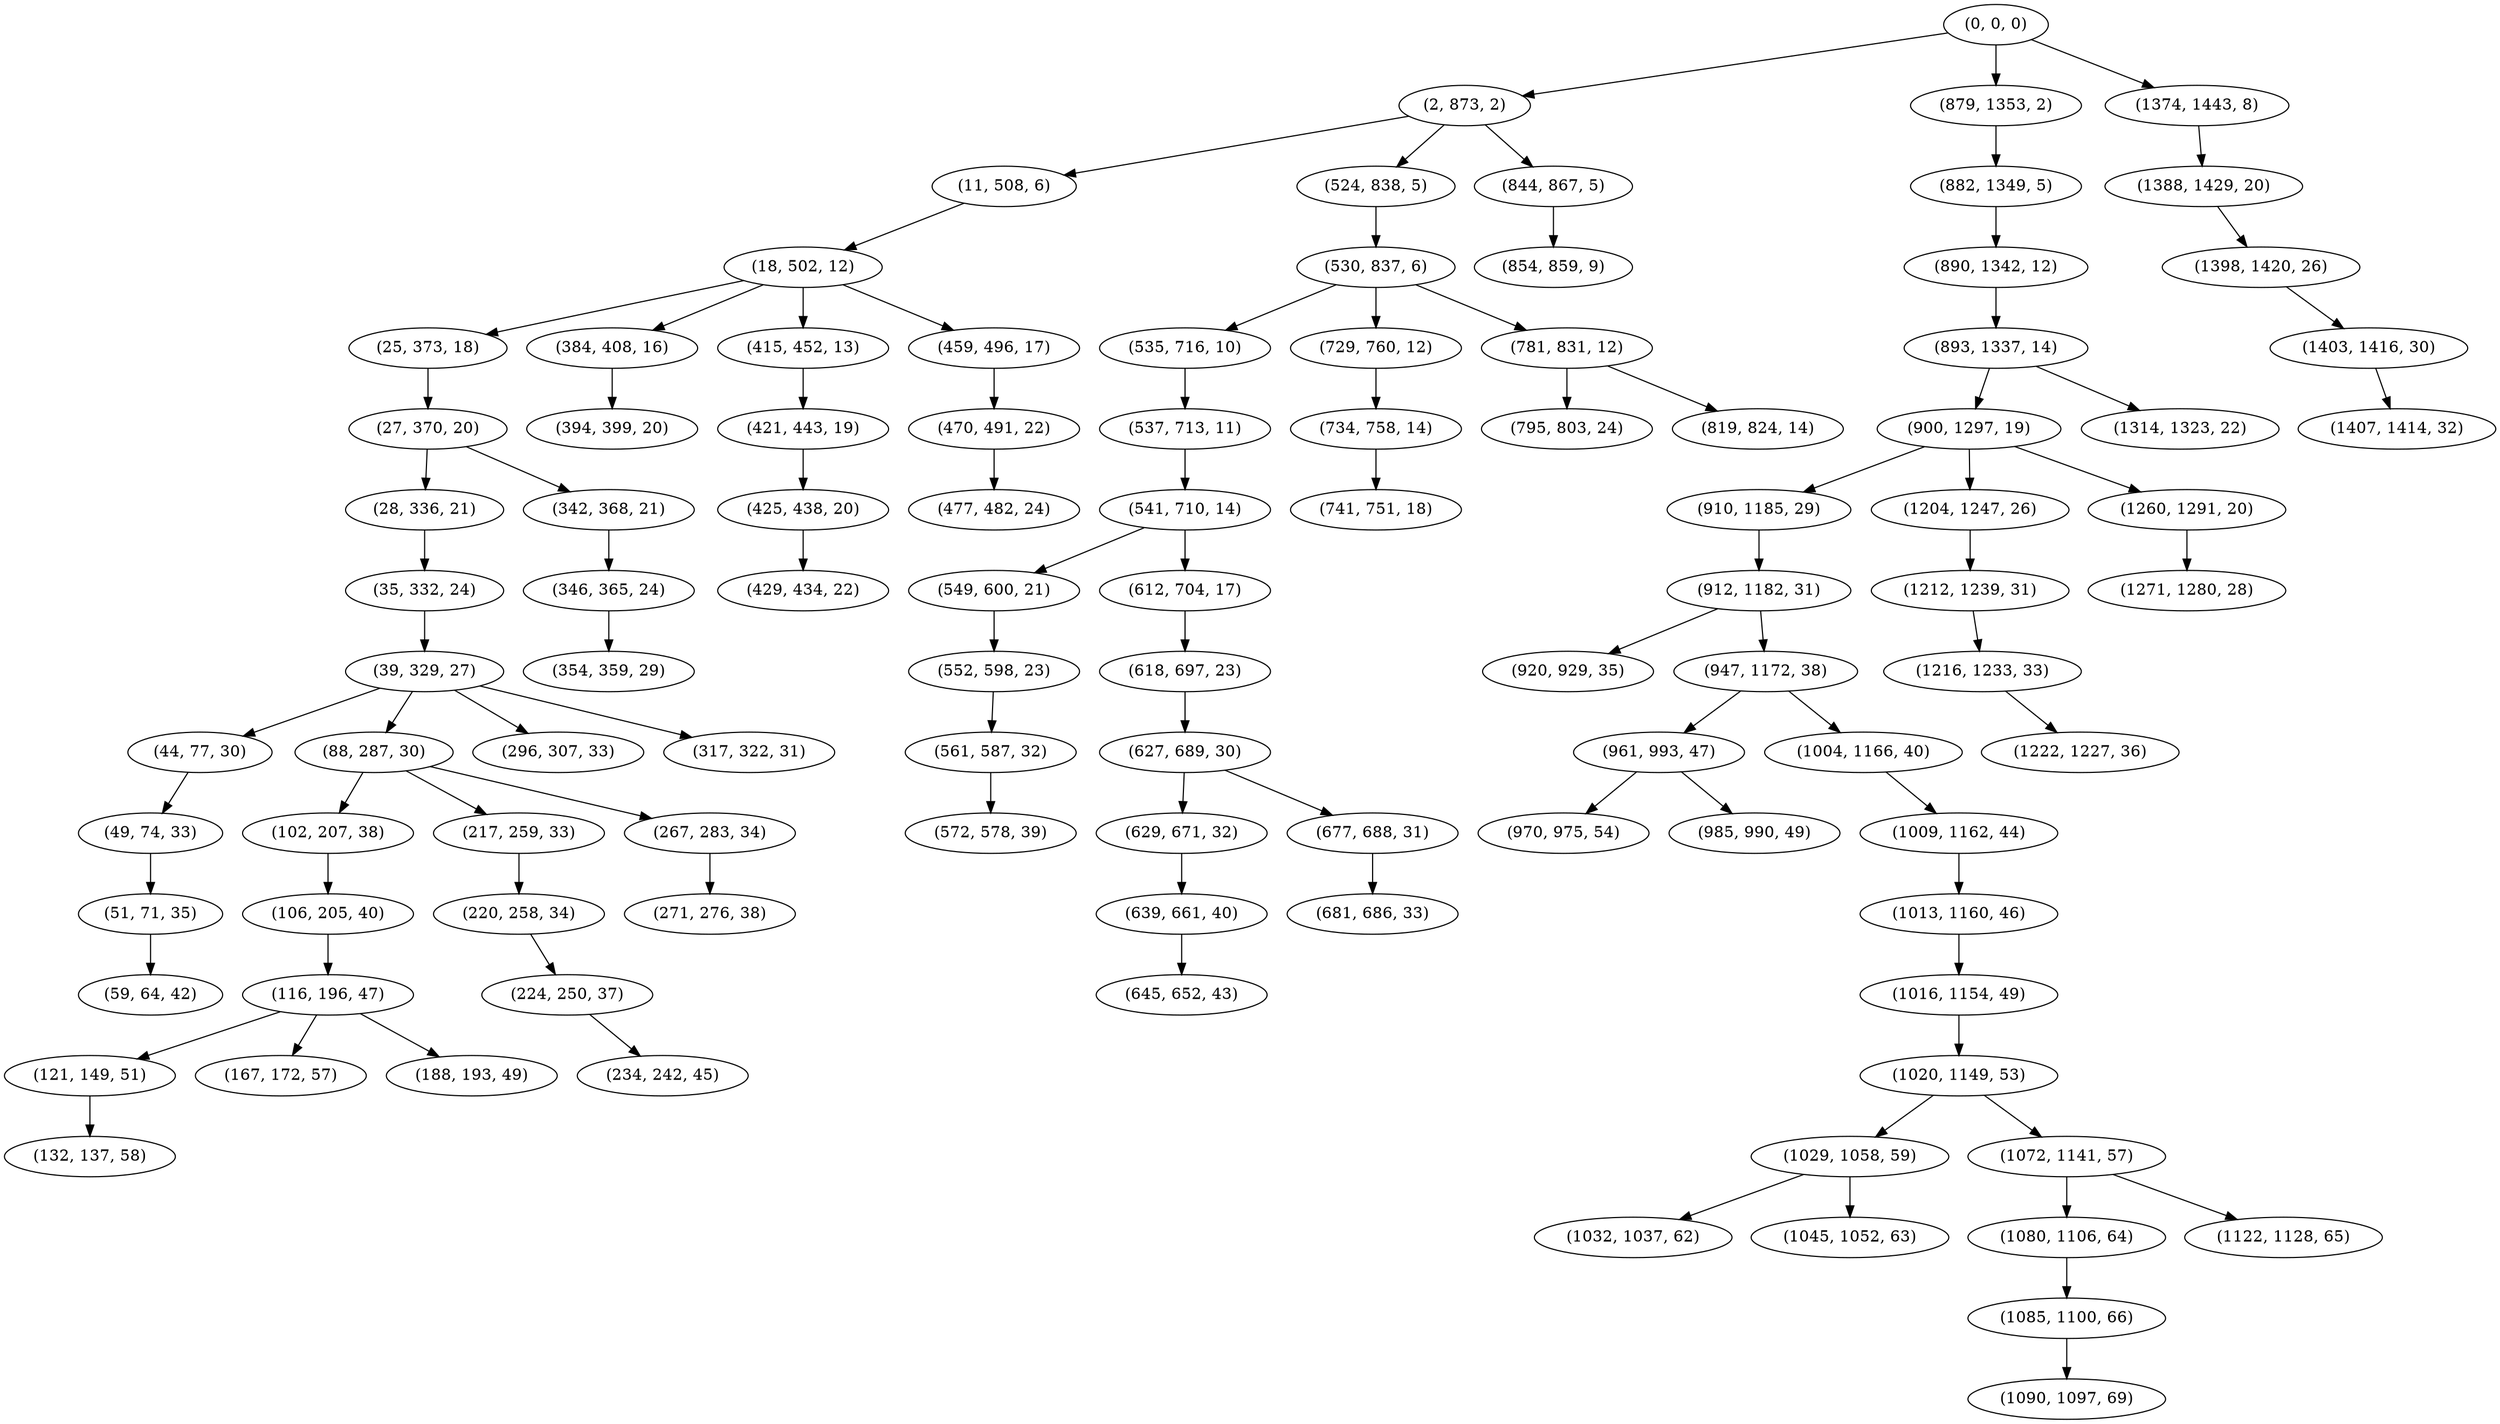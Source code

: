 digraph tree {
    "(0, 0, 0)";
    "(2, 873, 2)";
    "(11, 508, 6)";
    "(18, 502, 12)";
    "(25, 373, 18)";
    "(27, 370, 20)";
    "(28, 336, 21)";
    "(35, 332, 24)";
    "(39, 329, 27)";
    "(44, 77, 30)";
    "(49, 74, 33)";
    "(51, 71, 35)";
    "(59, 64, 42)";
    "(88, 287, 30)";
    "(102, 207, 38)";
    "(106, 205, 40)";
    "(116, 196, 47)";
    "(121, 149, 51)";
    "(132, 137, 58)";
    "(167, 172, 57)";
    "(188, 193, 49)";
    "(217, 259, 33)";
    "(220, 258, 34)";
    "(224, 250, 37)";
    "(234, 242, 45)";
    "(267, 283, 34)";
    "(271, 276, 38)";
    "(296, 307, 33)";
    "(317, 322, 31)";
    "(342, 368, 21)";
    "(346, 365, 24)";
    "(354, 359, 29)";
    "(384, 408, 16)";
    "(394, 399, 20)";
    "(415, 452, 13)";
    "(421, 443, 19)";
    "(425, 438, 20)";
    "(429, 434, 22)";
    "(459, 496, 17)";
    "(470, 491, 22)";
    "(477, 482, 24)";
    "(524, 838, 5)";
    "(530, 837, 6)";
    "(535, 716, 10)";
    "(537, 713, 11)";
    "(541, 710, 14)";
    "(549, 600, 21)";
    "(552, 598, 23)";
    "(561, 587, 32)";
    "(572, 578, 39)";
    "(612, 704, 17)";
    "(618, 697, 23)";
    "(627, 689, 30)";
    "(629, 671, 32)";
    "(639, 661, 40)";
    "(645, 652, 43)";
    "(677, 688, 31)";
    "(681, 686, 33)";
    "(729, 760, 12)";
    "(734, 758, 14)";
    "(741, 751, 18)";
    "(781, 831, 12)";
    "(795, 803, 24)";
    "(819, 824, 14)";
    "(844, 867, 5)";
    "(854, 859, 9)";
    "(879, 1353, 2)";
    "(882, 1349, 5)";
    "(890, 1342, 12)";
    "(893, 1337, 14)";
    "(900, 1297, 19)";
    "(910, 1185, 29)";
    "(912, 1182, 31)";
    "(920, 929, 35)";
    "(947, 1172, 38)";
    "(961, 993, 47)";
    "(970, 975, 54)";
    "(985, 990, 49)";
    "(1004, 1166, 40)";
    "(1009, 1162, 44)";
    "(1013, 1160, 46)";
    "(1016, 1154, 49)";
    "(1020, 1149, 53)";
    "(1029, 1058, 59)";
    "(1032, 1037, 62)";
    "(1045, 1052, 63)";
    "(1072, 1141, 57)";
    "(1080, 1106, 64)";
    "(1085, 1100, 66)";
    "(1090, 1097, 69)";
    "(1122, 1128, 65)";
    "(1204, 1247, 26)";
    "(1212, 1239, 31)";
    "(1216, 1233, 33)";
    "(1222, 1227, 36)";
    "(1260, 1291, 20)";
    "(1271, 1280, 28)";
    "(1314, 1323, 22)";
    "(1374, 1443, 8)";
    "(1388, 1429, 20)";
    "(1398, 1420, 26)";
    "(1403, 1416, 30)";
    "(1407, 1414, 32)";
    "(0, 0, 0)" -> "(2, 873, 2)";
    "(0, 0, 0)" -> "(879, 1353, 2)";
    "(0, 0, 0)" -> "(1374, 1443, 8)";
    "(2, 873, 2)" -> "(11, 508, 6)";
    "(2, 873, 2)" -> "(524, 838, 5)";
    "(2, 873, 2)" -> "(844, 867, 5)";
    "(11, 508, 6)" -> "(18, 502, 12)";
    "(18, 502, 12)" -> "(25, 373, 18)";
    "(18, 502, 12)" -> "(384, 408, 16)";
    "(18, 502, 12)" -> "(415, 452, 13)";
    "(18, 502, 12)" -> "(459, 496, 17)";
    "(25, 373, 18)" -> "(27, 370, 20)";
    "(27, 370, 20)" -> "(28, 336, 21)";
    "(27, 370, 20)" -> "(342, 368, 21)";
    "(28, 336, 21)" -> "(35, 332, 24)";
    "(35, 332, 24)" -> "(39, 329, 27)";
    "(39, 329, 27)" -> "(44, 77, 30)";
    "(39, 329, 27)" -> "(88, 287, 30)";
    "(39, 329, 27)" -> "(296, 307, 33)";
    "(39, 329, 27)" -> "(317, 322, 31)";
    "(44, 77, 30)" -> "(49, 74, 33)";
    "(49, 74, 33)" -> "(51, 71, 35)";
    "(51, 71, 35)" -> "(59, 64, 42)";
    "(88, 287, 30)" -> "(102, 207, 38)";
    "(88, 287, 30)" -> "(217, 259, 33)";
    "(88, 287, 30)" -> "(267, 283, 34)";
    "(102, 207, 38)" -> "(106, 205, 40)";
    "(106, 205, 40)" -> "(116, 196, 47)";
    "(116, 196, 47)" -> "(121, 149, 51)";
    "(116, 196, 47)" -> "(167, 172, 57)";
    "(116, 196, 47)" -> "(188, 193, 49)";
    "(121, 149, 51)" -> "(132, 137, 58)";
    "(217, 259, 33)" -> "(220, 258, 34)";
    "(220, 258, 34)" -> "(224, 250, 37)";
    "(224, 250, 37)" -> "(234, 242, 45)";
    "(267, 283, 34)" -> "(271, 276, 38)";
    "(342, 368, 21)" -> "(346, 365, 24)";
    "(346, 365, 24)" -> "(354, 359, 29)";
    "(384, 408, 16)" -> "(394, 399, 20)";
    "(415, 452, 13)" -> "(421, 443, 19)";
    "(421, 443, 19)" -> "(425, 438, 20)";
    "(425, 438, 20)" -> "(429, 434, 22)";
    "(459, 496, 17)" -> "(470, 491, 22)";
    "(470, 491, 22)" -> "(477, 482, 24)";
    "(524, 838, 5)" -> "(530, 837, 6)";
    "(530, 837, 6)" -> "(535, 716, 10)";
    "(530, 837, 6)" -> "(729, 760, 12)";
    "(530, 837, 6)" -> "(781, 831, 12)";
    "(535, 716, 10)" -> "(537, 713, 11)";
    "(537, 713, 11)" -> "(541, 710, 14)";
    "(541, 710, 14)" -> "(549, 600, 21)";
    "(541, 710, 14)" -> "(612, 704, 17)";
    "(549, 600, 21)" -> "(552, 598, 23)";
    "(552, 598, 23)" -> "(561, 587, 32)";
    "(561, 587, 32)" -> "(572, 578, 39)";
    "(612, 704, 17)" -> "(618, 697, 23)";
    "(618, 697, 23)" -> "(627, 689, 30)";
    "(627, 689, 30)" -> "(629, 671, 32)";
    "(627, 689, 30)" -> "(677, 688, 31)";
    "(629, 671, 32)" -> "(639, 661, 40)";
    "(639, 661, 40)" -> "(645, 652, 43)";
    "(677, 688, 31)" -> "(681, 686, 33)";
    "(729, 760, 12)" -> "(734, 758, 14)";
    "(734, 758, 14)" -> "(741, 751, 18)";
    "(781, 831, 12)" -> "(795, 803, 24)";
    "(781, 831, 12)" -> "(819, 824, 14)";
    "(844, 867, 5)" -> "(854, 859, 9)";
    "(879, 1353, 2)" -> "(882, 1349, 5)";
    "(882, 1349, 5)" -> "(890, 1342, 12)";
    "(890, 1342, 12)" -> "(893, 1337, 14)";
    "(893, 1337, 14)" -> "(900, 1297, 19)";
    "(893, 1337, 14)" -> "(1314, 1323, 22)";
    "(900, 1297, 19)" -> "(910, 1185, 29)";
    "(900, 1297, 19)" -> "(1204, 1247, 26)";
    "(900, 1297, 19)" -> "(1260, 1291, 20)";
    "(910, 1185, 29)" -> "(912, 1182, 31)";
    "(912, 1182, 31)" -> "(920, 929, 35)";
    "(912, 1182, 31)" -> "(947, 1172, 38)";
    "(947, 1172, 38)" -> "(961, 993, 47)";
    "(947, 1172, 38)" -> "(1004, 1166, 40)";
    "(961, 993, 47)" -> "(970, 975, 54)";
    "(961, 993, 47)" -> "(985, 990, 49)";
    "(1004, 1166, 40)" -> "(1009, 1162, 44)";
    "(1009, 1162, 44)" -> "(1013, 1160, 46)";
    "(1013, 1160, 46)" -> "(1016, 1154, 49)";
    "(1016, 1154, 49)" -> "(1020, 1149, 53)";
    "(1020, 1149, 53)" -> "(1029, 1058, 59)";
    "(1020, 1149, 53)" -> "(1072, 1141, 57)";
    "(1029, 1058, 59)" -> "(1032, 1037, 62)";
    "(1029, 1058, 59)" -> "(1045, 1052, 63)";
    "(1072, 1141, 57)" -> "(1080, 1106, 64)";
    "(1072, 1141, 57)" -> "(1122, 1128, 65)";
    "(1080, 1106, 64)" -> "(1085, 1100, 66)";
    "(1085, 1100, 66)" -> "(1090, 1097, 69)";
    "(1204, 1247, 26)" -> "(1212, 1239, 31)";
    "(1212, 1239, 31)" -> "(1216, 1233, 33)";
    "(1216, 1233, 33)" -> "(1222, 1227, 36)";
    "(1260, 1291, 20)" -> "(1271, 1280, 28)";
    "(1374, 1443, 8)" -> "(1388, 1429, 20)";
    "(1388, 1429, 20)" -> "(1398, 1420, 26)";
    "(1398, 1420, 26)" -> "(1403, 1416, 30)";
    "(1403, 1416, 30)" -> "(1407, 1414, 32)";
}
